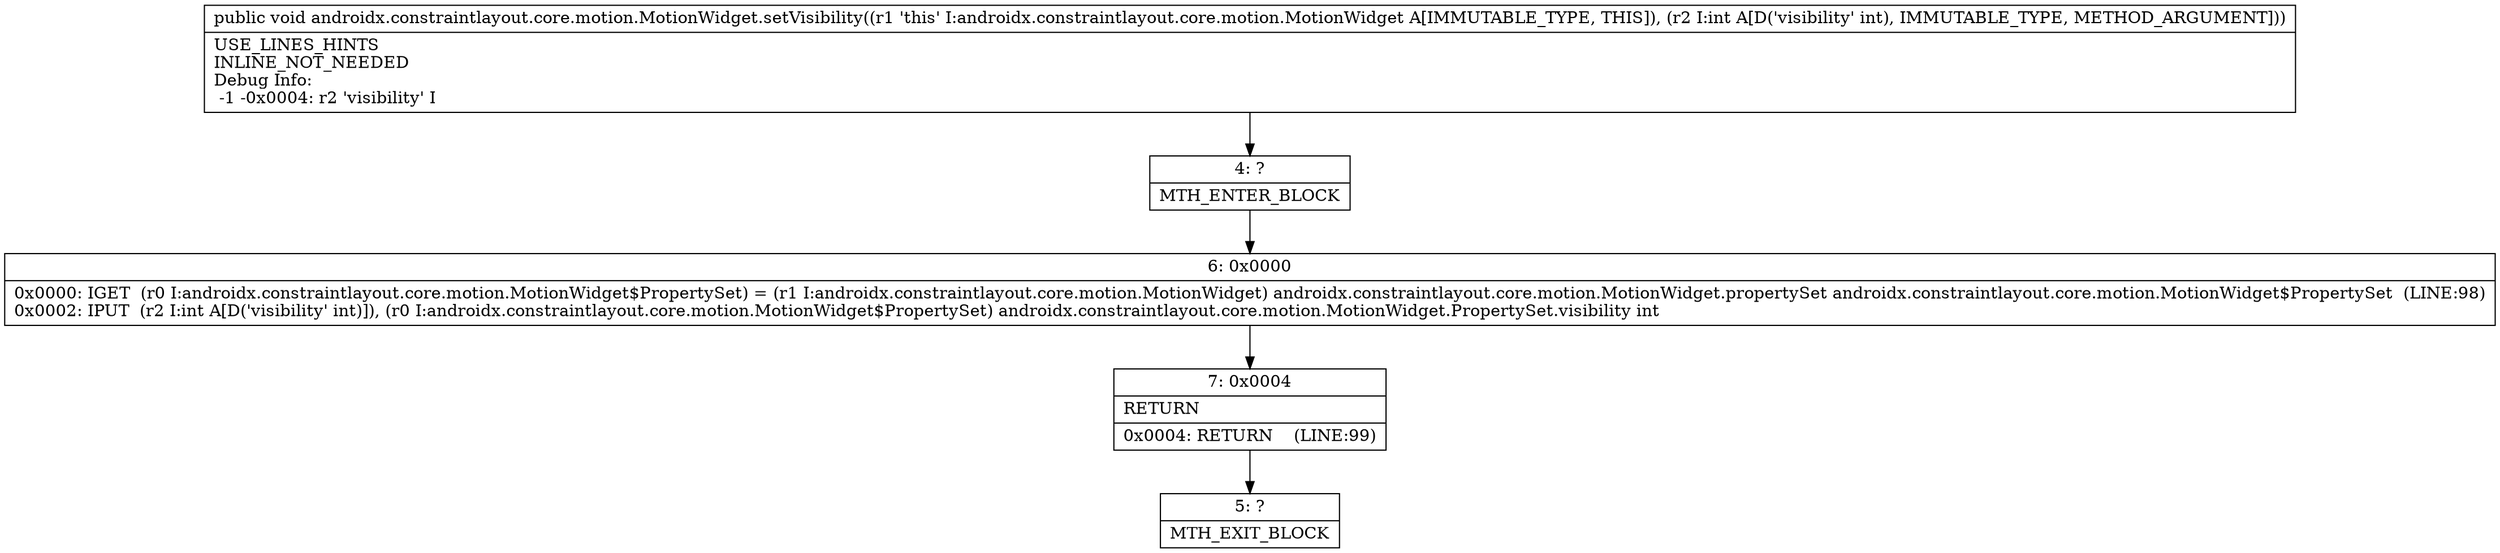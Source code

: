 digraph "CFG forandroidx.constraintlayout.core.motion.MotionWidget.setVisibility(I)V" {
Node_4 [shape=record,label="{4\:\ ?|MTH_ENTER_BLOCK\l}"];
Node_6 [shape=record,label="{6\:\ 0x0000|0x0000: IGET  (r0 I:androidx.constraintlayout.core.motion.MotionWidget$PropertySet) = (r1 I:androidx.constraintlayout.core.motion.MotionWidget) androidx.constraintlayout.core.motion.MotionWidget.propertySet androidx.constraintlayout.core.motion.MotionWidget$PropertySet  (LINE:98)\l0x0002: IPUT  (r2 I:int A[D('visibility' int)]), (r0 I:androidx.constraintlayout.core.motion.MotionWidget$PropertySet) androidx.constraintlayout.core.motion.MotionWidget.PropertySet.visibility int \l}"];
Node_7 [shape=record,label="{7\:\ 0x0004|RETURN\l|0x0004: RETURN    (LINE:99)\l}"];
Node_5 [shape=record,label="{5\:\ ?|MTH_EXIT_BLOCK\l}"];
MethodNode[shape=record,label="{public void androidx.constraintlayout.core.motion.MotionWidget.setVisibility((r1 'this' I:androidx.constraintlayout.core.motion.MotionWidget A[IMMUTABLE_TYPE, THIS]), (r2 I:int A[D('visibility' int), IMMUTABLE_TYPE, METHOD_ARGUMENT]))  | USE_LINES_HINTS\lINLINE_NOT_NEEDED\lDebug Info:\l  \-1 \-0x0004: r2 'visibility' I\l}"];
MethodNode -> Node_4;Node_4 -> Node_6;
Node_6 -> Node_7;
Node_7 -> Node_5;
}

